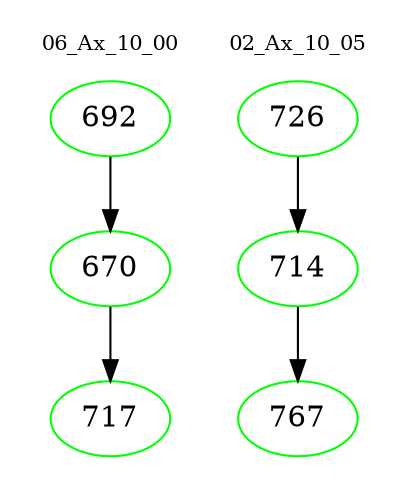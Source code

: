digraph{
subgraph cluster_0 {
color = white
label = "06_Ax_10_00";
fontsize=10;
T0_692 [label="692", color="green"]
T0_692 -> T0_670 [color="black"]
T0_670 [label="670", color="green"]
T0_670 -> T0_717 [color="black"]
T0_717 [label="717", color="green"]
}
subgraph cluster_1 {
color = white
label = "02_Ax_10_05";
fontsize=10;
T1_726 [label="726", color="green"]
T1_726 -> T1_714 [color="black"]
T1_714 [label="714", color="green"]
T1_714 -> T1_767 [color="black"]
T1_767 [label="767", color="green"]
}
}
